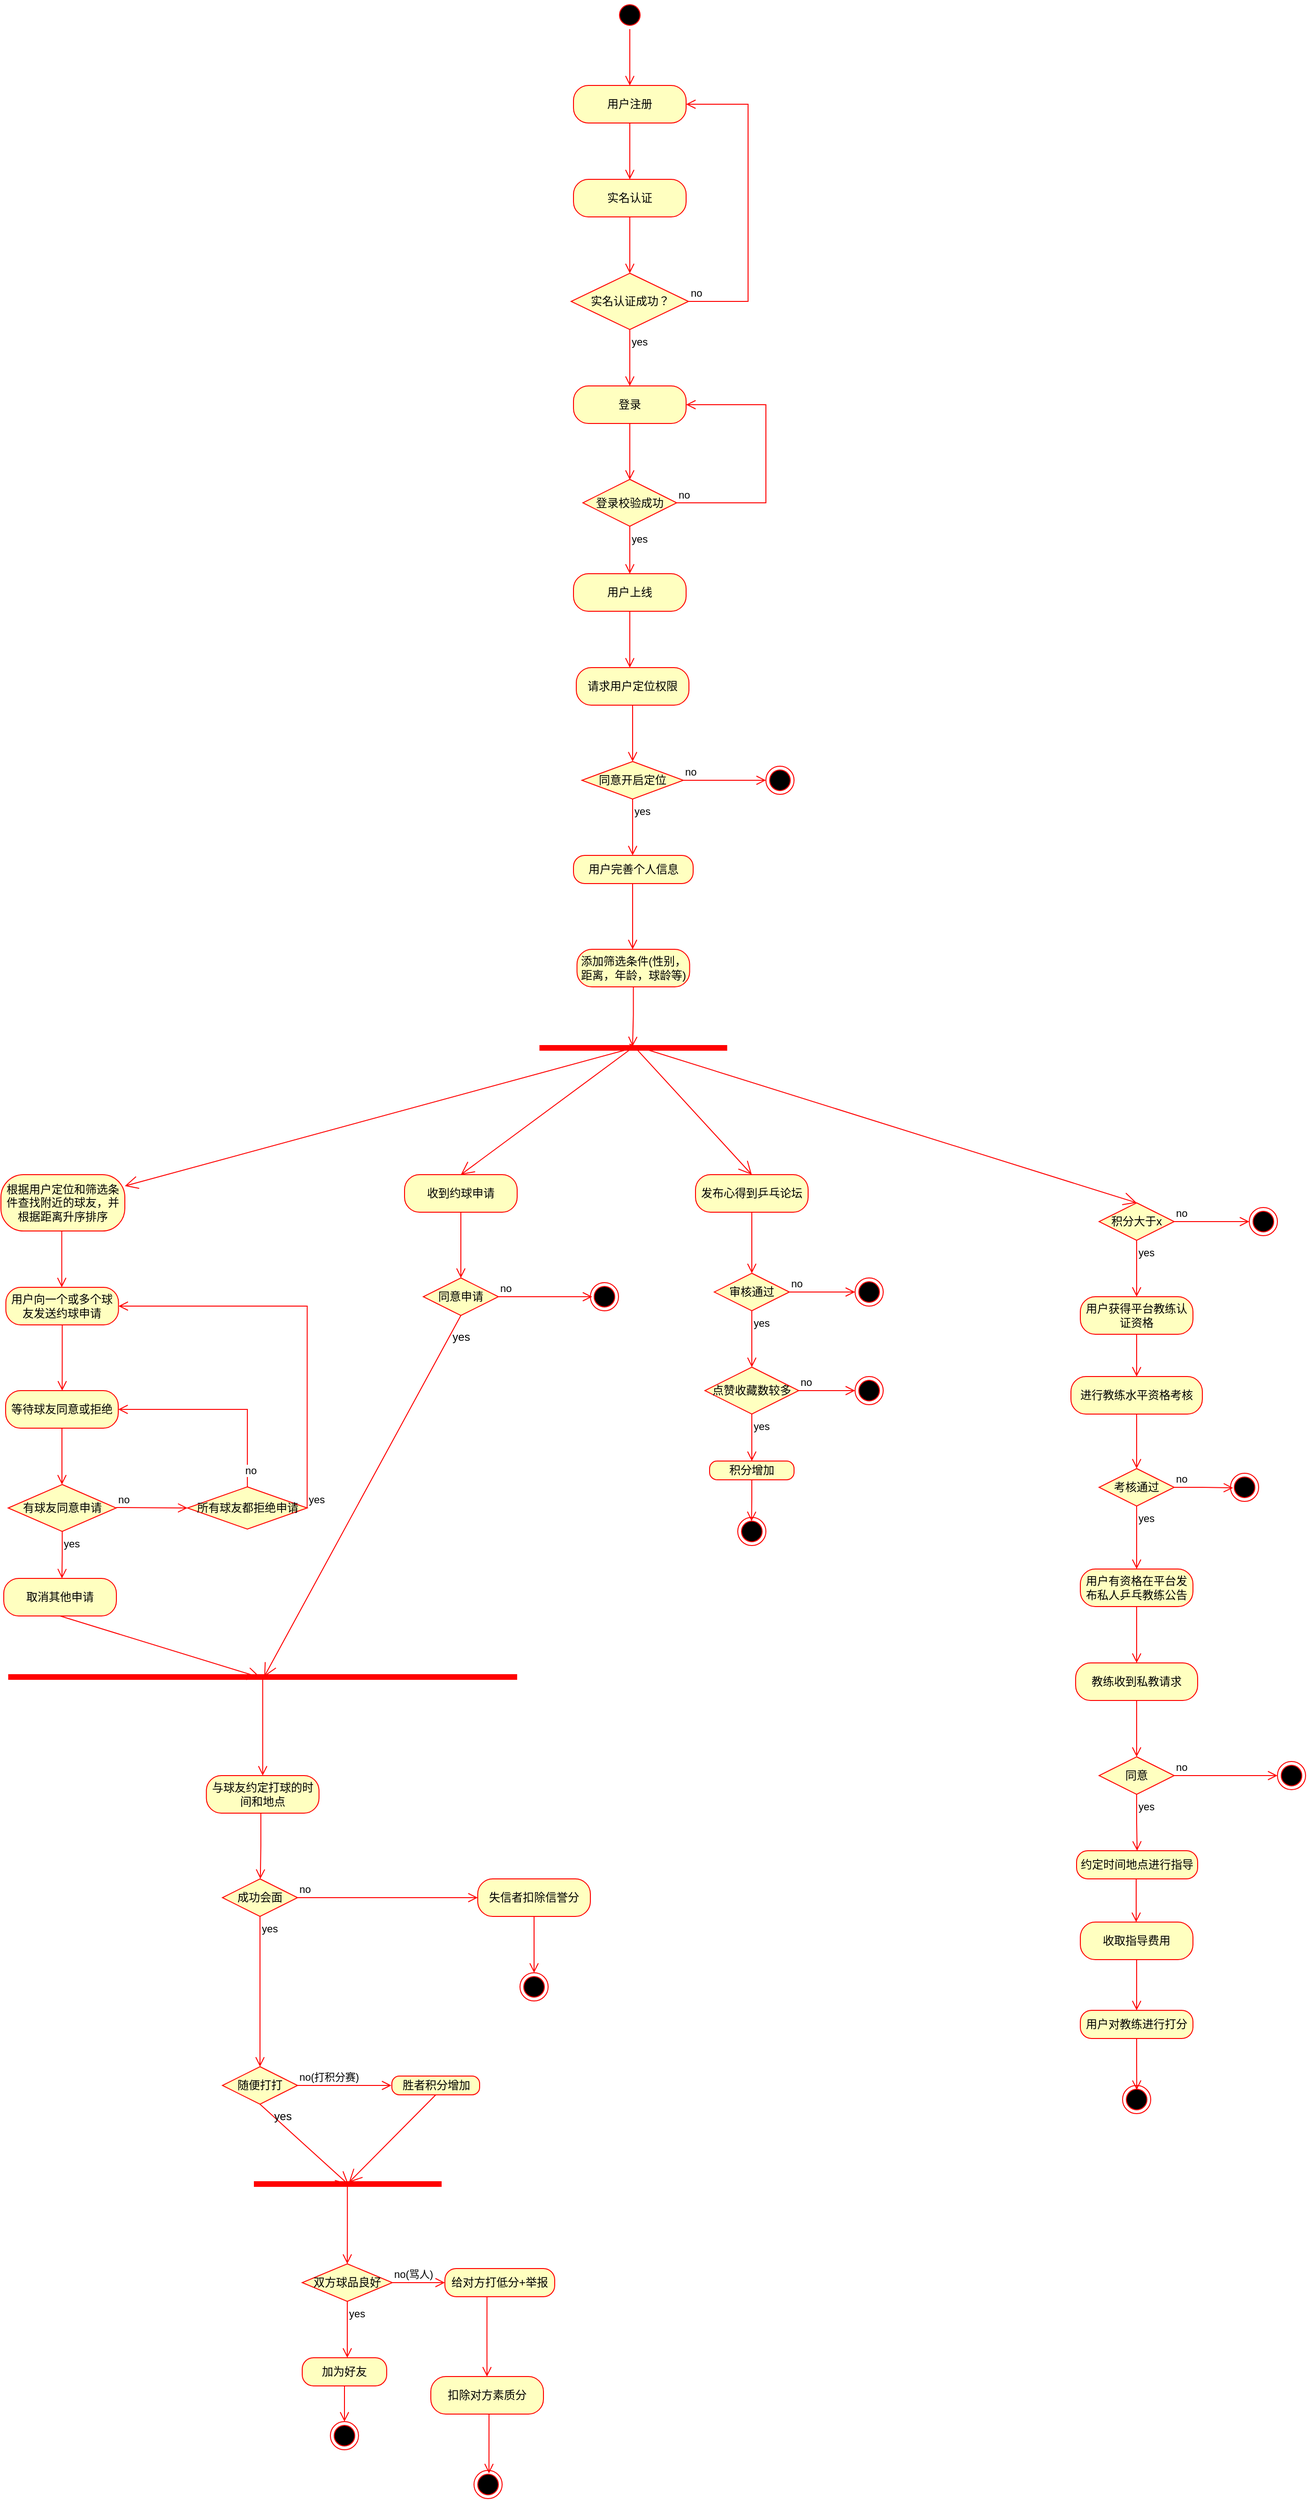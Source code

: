 <mxfile version="24.2.0" type="github">
  <diagram name="第 1 页" id="NtcVsVLaRbumFOKemuv2">
    <mxGraphModel dx="2298" dy="973" grid="1" gridSize="10" guides="1" tooltips="1" connect="1" arrows="1" fold="1" page="1" pageScale="1" pageWidth="827" pageHeight="1169" math="0" shadow="0">
      <root>
        <mxCell id="0" />
        <mxCell id="1" parent="0" />
        <mxCell id="y2YLIuxYfXUynwP3sAxS-4" value="" style="ellipse;html=1;shape=startState;fillColor=#000000;strokeColor=#ff0000;" vertex="1" parent="1">
          <mxGeometry x="685" y="40" width="30" height="30" as="geometry" />
        </mxCell>
        <mxCell id="y2YLIuxYfXUynwP3sAxS-5" value="" style="edgeStyle=orthogonalEdgeStyle;html=1;verticalAlign=bottom;endArrow=open;endSize=8;strokeColor=#ff0000;rounded=0;" edge="1" source="y2YLIuxYfXUynwP3sAxS-4" parent="1">
          <mxGeometry relative="1" as="geometry">
            <mxPoint x="700" y="130" as="targetPoint" />
          </mxGeometry>
        </mxCell>
        <mxCell id="y2YLIuxYfXUynwP3sAxS-7" value="用户注册" style="rounded=1;whiteSpace=wrap;html=1;arcSize=40;fontColor=#000000;fillColor=#ffffc0;strokeColor=#ff0000;" vertex="1" parent="1">
          <mxGeometry x="640" y="130" width="120" height="40" as="geometry" />
        </mxCell>
        <mxCell id="y2YLIuxYfXUynwP3sAxS-8" value="" style="edgeStyle=orthogonalEdgeStyle;html=1;verticalAlign=bottom;endArrow=open;endSize=8;strokeColor=#ff0000;rounded=0;" edge="1" source="y2YLIuxYfXUynwP3sAxS-7" parent="1">
          <mxGeometry relative="1" as="geometry">
            <mxPoint x="700" y="230" as="targetPoint" />
          </mxGeometry>
        </mxCell>
        <mxCell id="y2YLIuxYfXUynwP3sAxS-9" value="实名认证" style="rounded=1;whiteSpace=wrap;html=1;arcSize=40;fontColor=#000000;fillColor=#ffffc0;strokeColor=#ff0000;" vertex="1" parent="1">
          <mxGeometry x="640" y="230" width="120" height="40" as="geometry" />
        </mxCell>
        <mxCell id="y2YLIuxYfXUynwP3sAxS-10" value="" style="edgeStyle=orthogonalEdgeStyle;html=1;verticalAlign=bottom;endArrow=open;endSize=8;strokeColor=#ff0000;rounded=0;" edge="1" source="y2YLIuxYfXUynwP3sAxS-9" parent="1">
          <mxGeometry relative="1" as="geometry">
            <mxPoint x="700" y="330" as="targetPoint" />
          </mxGeometry>
        </mxCell>
        <mxCell id="y2YLIuxYfXUynwP3sAxS-16" value="实名认证成功？" style="rhombus;whiteSpace=wrap;html=1;fontColor=#000000;fillColor=#ffffc0;strokeColor=#ff0000;" vertex="1" parent="1">
          <mxGeometry x="637.5" y="330" width="125" height="60" as="geometry" />
        </mxCell>
        <mxCell id="y2YLIuxYfXUynwP3sAxS-17" value="no" style="edgeStyle=orthogonalEdgeStyle;html=1;align=left;verticalAlign=bottom;endArrow=open;endSize=8;strokeColor=#ff0000;rounded=0;entryX=1;entryY=0.5;entryDx=0;entryDy=0;exitX=1;exitY=0.5;exitDx=0;exitDy=0;" edge="1" source="y2YLIuxYfXUynwP3sAxS-16" parent="1" target="y2YLIuxYfXUynwP3sAxS-7">
          <mxGeometry x="-1" relative="1" as="geometry">
            <mxPoint x="895" y="150" as="targetPoint" />
            <Array as="points">
              <mxPoint x="826" y="360" />
              <mxPoint x="826" y="150" />
            </Array>
          </mxGeometry>
        </mxCell>
        <mxCell id="y2YLIuxYfXUynwP3sAxS-18" value="yes" style="edgeStyle=orthogonalEdgeStyle;html=1;align=left;verticalAlign=top;endArrow=open;endSize=8;strokeColor=#ff0000;rounded=0;" edge="1" source="y2YLIuxYfXUynwP3sAxS-16" parent="1">
          <mxGeometry x="-1" relative="1" as="geometry">
            <mxPoint x="700" y="450" as="targetPoint" />
          </mxGeometry>
        </mxCell>
        <mxCell id="y2YLIuxYfXUynwP3sAxS-22" value="登录" style="rounded=1;whiteSpace=wrap;html=1;arcSize=40;fontColor=#000000;fillColor=#ffffc0;strokeColor=#ff0000;" vertex="1" parent="1">
          <mxGeometry x="640" y="450" width="120" height="40" as="geometry" />
        </mxCell>
        <mxCell id="y2YLIuxYfXUynwP3sAxS-23" value="" style="edgeStyle=orthogonalEdgeStyle;html=1;verticalAlign=bottom;endArrow=open;endSize=8;strokeColor=#ff0000;rounded=0;" edge="1" source="y2YLIuxYfXUynwP3sAxS-22" parent="1">
          <mxGeometry relative="1" as="geometry">
            <mxPoint x="700" y="550" as="targetPoint" />
          </mxGeometry>
        </mxCell>
        <mxCell id="y2YLIuxYfXUynwP3sAxS-26" value="登录校验成功" style="rhombus;whiteSpace=wrap;html=1;fontColor=#000000;fillColor=#ffffc0;strokeColor=#ff0000;" vertex="1" parent="1">
          <mxGeometry x="650" y="549.5" width="100" height="50" as="geometry" />
        </mxCell>
        <mxCell id="y2YLIuxYfXUynwP3sAxS-27" value="no" style="edgeStyle=orthogonalEdgeStyle;html=1;align=left;verticalAlign=bottom;endArrow=open;endSize=8;strokeColor=#ff0000;rounded=0;entryX=1;entryY=0.5;entryDx=0;entryDy=0;" edge="1" source="y2YLIuxYfXUynwP3sAxS-26" parent="1" target="y2YLIuxYfXUynwP3sAxS-22">
          <mxGeometry x="-1" relative="1" as="geometry">
            <mxPoint x="825" y="460" as="targetPoint" />
            <Array as="points">
              <mxPoint x="845" y="575" />
              <mxPoint x="845" y="470" />
            </Array>
          </mxGeometry>
        </mxCell>
        <mxCell id="y2YLIuxYfXUynwP3sAxS-28" value="yes" style="edgeStyle=orthogonalEdgeStyle;html=1;align=left;verticalAlign=top;endArrow=open;endSize=8;strokeColor=#ff0000;rounded=0;" edge="1" source="y2YLIuxYfXUynwP3sAxS-26" parent="1">
          <mxGeometry x="-1" relative="1" as="geometry">
            <mxPoint x="700" y="650" as="targetPoint" />
          </mxGeometry>
        </mxCell>
        <mxCell id="y2YLIuxYfXUynwP3sAxS-29" value="用户上线" style="rounded=1;whiteSpace=wrap;html=1;arcSize=40;fontColor=#000000;fillColor=#ffffc0;strokeColor=#ff0000;" vertex="1" parent="1">
          <mxGeometry x="640" y="650" width="120" height="40" as="geometry" />
        </mxCell>
        <mxCell id="y2YLIuxYfXUynwP3sAxS-30" value="" style="edgeStyle=orthogonalEdgeStyle;html=1;verticalAlign=bottom;endArrow=open;endSize=8;strokeColor=#ff0000;rounded=0;" edge="1" source="y2YLIuxYfXUynwP3sAxS-29" parent="1">
          <mxGeometry relative="1" as="geometry">
            <mxPoint x="700" y="750" as="targetPoint" />
          </mxGeometry>
        </mxCell>
        <mxCell id="y2YLIuxYfXUynwP3sAxS-37" value="请求用户定位权限" style="rounded=1;whiteSpace=wrap;html=1;arcSize=40;fontColor=#000000;fillColor=#ffffc0;strokeColor=#ff0000;" vertex="1" parent="1">
          <mxGeometry x="643" y="750" width="120" height="40" as="geometry" />
        </mxCell>
        <mxCell id="y2YLIuxYfXUynwP3sAxS-38" value="" style="edgeStyle=orthogonalEdgeStyle;html=1;verticalAlign=bottom;endArrow=open;endSize=8;strokeColor=#ff0000;rounded=0;" edge="1" source="y2YLIuxYfXUynwP3sAxS-37" parent="1">
          <mxGeometry relative="1" as="geometry">
            <mxPoint x="703" y="850" as="targetPoint" />
          </mxGeometry>
        </mxCell>
        <mxCell id="y2YLIuxYfXUynwP3sAxS-39" value="同意开启定位" style="rhombus;whiteSpace=wrap;html=1;fontColor=#000000;fillColor=#ffffc0;strokeColor=#ff0000;" vertex="1" parent="1">
          <mxGeometry x="649" y="850" width="108" height="40" as="geometry" />
        </mxCell>
        <mxCell id="y2YLIuxYfXUynwP3sAxS-40" value="no" style="edgeStyle=orthogonalEdgeStyle;html=1;align=left;verticalAlign=bottom;endArrow=open;endSize=8;strokeColor=#ff0000;rounded=0;" edge="1" source="y2YLIuxYfXUynwP3sAxS-39" parent="1">
          <mxGeometry x="-1" relative="1" as="geometry">
            <mxPoint x="845" y="870" as="targetPoint" />
          </mxGeometry>
        </mxCell>
        <mxCell id="y2YLIuxYfXUynwP3sAxS-41" value="yes" style="edgeStyle=orthogonalEdgeStyle;html=1;align=left;verticalAlign=top;endArrow=open;endSize=8;strokeColor=#ff0000;rounded=0;" edge="1" source="y2YLIuxYfXUynwP3sAxS-39" parent="1">
          <mxGeometry x="-1" relative="1" as="geometry">
            <mxPoint x="703" y="950" as="targetPoint" />
          </mxGeometry>
        </mxCell>
        <mxCell id="y2YLIuxYfXUynwP3sAxS-43" value="" style="ellipse;html=1;shape=endState;fillColor=#000000;strokeColor=#ff0000;" vertex="1" parent="1">
          <mxGeometry x="845" y="855" width="30" height="30" as="geometry" />
        </mxCell>
        <mxCell id="y2YLIuxYfXUynwP3sAxS-44" value="用户完善个人信息" style="rounded=1;whiteSpace=wrap;html=1;arcSize=40;fontColor=#000000;fillColor=#ffffc0;strokeColor=#ff0000;" vertex="1" parent="1">
          <mxGeometry x="640" y="950" width="127.5" height="30" as="geometry" />
        </mxCell>
        <mxCell id="y2YLIuxYfXUynwP3sAxS-45" value="" style="edgeStyle=orthogonalEdgeStyle;html=1;verticalAlign=bottom;endArrow=open;endSize=8;strokeColor=#ff0000;rounded=0;" edge="1" source="y2YLIuxYfXUynwP3sAxS-44" parent="1">
          <mxGeometry relative="1" as="geometry">
            <mxPoint x="703" y="1050" as="targetPoint" />
            <Array as="points">
              <mxPoint x="704" y="1015" />
            </Array>
          </mxGeometry>
        </mxCell>
        <mxCell id="y2YLIuxYfXUynwP3sAxS-48" value="添加筛选条件(性别，距离，年龄，球龄等)" style="rounded=1;whiteSpace=wrap;html=1;arcSize=40;fontColor=#000000;fillColor=#ffffc0;strokeColor=#ff0000;" vertex="1" parent="1">
          <mxGeometry x="643.75" y="1050" width="120" height="40" as="geometry" />
        </mxCell>
        <mxCell id="y2YLIuxYfXUynwP3sAxS-49" value="" style="edgeStyle=orthogonalEdgeStyle;html=1;verticalAlign=bottom;endArrow=open;endSize=8;strokeColor=#ff0000;rounded=0;entryX=0.496;entryY=0.321;entryDx=0;entryDy=0;entryPerimeter=0;" edge="1" source="y2YLIuxYfXUynwP3sAxS-48" parent="1" target="y2YLIuxYfXUynwP3sAxS-56">
          <mxGeometry relative="1" as="geometry">
            <mxPoint x="703" y="1150" as="targetPoint" />
          </mxGeometry>
        </mxCell>
        <mxCell id="y2YLIuxYfXUynwP3sAxS-50" value="根据用户定位和筛选条件查找附近的球友，并根据距离升序排序" style="rounded=1;whiteSpace=wrap;html=1;arcSize=40;fontColor=#000000;fillColor=#ffffc0;strokeColor=#ff0000;" vertex="1" parent="1">
          <mxGeometry x="30" y="1290" width="132" height="60" as="geometry" />
        </mxCell>
        <mxCell id="y2YLIuxYfXUynwP3sAxS-53" value="" style="edgeStyle=orthogonalEdgeStyle;html=1;verticalAlign=bottom;endArrow=open;endSize=8;strokeColor=#ff0000;rounded=0;" edge="1" parent="1">
          <mxGeometry relative="1" as="geometry">
            <mxPoint x="94.8" y="1410" as="targetPoint" />
            <mxPoint x="94.8" y="1350" as="sourcePoint" />
          </mxGeometry>
        </mxCell>
        <mxCell id="y2YLIuxYfXUynwP3sAxS-54" value="用户向一个或多个球友发送约球申请" style="rounded=1;whiteSpace=wrap;html=1;arcSize=40;fontColor=#000000;fillColor=#ffffc0;strokeColor=#ff0000;" vertex="1" parent="1">
          <mxGeometry x="35.25" y="1410" width="120" height="40" as="geometry" />
        </mxCell>
        <mxCell id="y2YLIuxYfXUynwP3sAxS-55" value="" style="edgeStyle=orthogonalEdgeStyle;html=1;verticalAlign=bottom;endArrow=open;endSize=8;strokeColor=#ff0000;rounded=0;" edge="1" source="y2YLIuxYfXUynwP3sAxS-54" parent="1">
          <mxGeometry relative="1" as="geometry">
            <mxPoint x="95.25" y="1520" as="targetPoint" />
          </mxGeometry>
        </mxCell>
        <mxCell id="y2YLIuxYfXUynwP3sAxS-56" value="" style="shape=line;html=1;strokeWidth=6;strokeColor=#ff0000;" vertex="1" parent="1">
          <mxGeometry x="603.75" y="1150" width="200" height="10" as="geometry" />
        </mxCell>
        <mxCell id="y2YLIuxYfXUynwP3sAxS-58" value="" style="endArrow=open;endFill=1;endSize=12;html=1;rounded=0;strokeColor=#FF0000;exitX=0.489;exitY=0.56;exitDx=0;exitDy=0;exitPerimeter=0;" edge="1" parent="1" source="y2YLIuxYfXUynwP3sAxS-56" target="y2YLIuxYfXUynwP3sAxS-50">
          <mxGeometry width="160" relative="1" as="geometry">
            <mxPoint x="310" y="1350" as="sourcePoint" />
            <mxPoint x="380" y="1420" as="targetPoint" />
          </mxGeometry>
        </mxCell>
        <mxCell id="y2YLIuxYfXUynwP3sAxS-60" value="" style="endArrow=open;endFill=1;endSize=12;html=1;rounded=0;strokeColor=#FF0000;entryX=0.5;entryY=0;entryDx=0;entryDy=0;exitX=0.497;exitY=0.465;exitDx=0;exitDy=0;exitPerimeter=0;" edge="1" parent="1" source="y2YLIuxYfXUynwP3sAxS-56" target="y2YLIuxYfXUynwP3sAxS-61">
          <mxGeometry width="160" relative="1" as="geometry">
            <mxPoint x="170" y="1169" as="sourcePoint" />
            <mxPoint x="270" y="1300" as="targetPoint" />
          </mxGeometry>
        </mxCell>
        <mxCell id="y2YLIuxYfXUynwP3sAxS-61" value="收到约球申请" style="rounded=1;whiteSpace=wrap;html=1;arcSize=40;fontColor=#000000;fillColor=#ffffc0;strokeColor=#ff0000;" vertex="1" parent="1">
          <mxGeometry x="460" y="1290" width="120" height="40" as="geometry" />
        </mxCell>
        <mxCell id="y2YLIuxYfXUynwP3sAxS-62" value="" style="edgeStyle=orthogonalEdgeStyle;html=1;verticalAlign=bottom;endArrow=open;endSize=8;strokeColor=#ff0000;rounded=0;" edge="1" source="y2YLIuxYfXUynwP3sAxS-61" parent="1">
          <mxGeometry relative="1" as="geometry">
            <mxPoint x="520" y="1400" as="targetPoint" />
          </mxGeometry>
        </mxCell>
        <mxCell id="y2YLIuxYfXUynwP3sAxS-63" value="同意申请" style="rhombus;whiteSpace=wrap;html=1;fontColor=#000000;fillColor=#ffffc0;strokeColor=#ff0000;" vertex="1" parent="1">
          <mxGeometry x="480" y="1400" width="80" height="40" as="geometry" />
        </mxCell>
        <mxCell id="y2YLIuxYfXUynwP3sAxS-64" value="no" style="edgeStyle=orthogonalEdgeStyle;html=1;align=left;verticalAlign=bottom;endArrow=open;endSize=8;strokeColor=#ff0000;rounded=0;" edge="1" source="y2YLIuxYfXUynwP3sAxS-63" parent="1">
          <mxGeometry x="-1" relative="1" as="geometry">
            <mxPoint x="660" y="1420" as="targetPoint" />
          </mxGeometry>
        </mxCell>
        <mxCell id="y2YLIuxYfXUynwP3sAxS-66" value="" style="ellipse;html=1;shape=endState;fillColor=#000000;strokeColor=#ff0000;" vertex="1" parent="1">
          <mxGeometry x="658" y="1405" width="30" height="30" as="geometry" />
        </mxCell>
        <mxCell id="y2YLIuxYfXUynwP3sAxS-67" value="等待球友同意或拒绝" style="rounded=1;whiteSpace=wrap;html=1;arcSize=40;fontColor=#000000;fillColor=#ffffc0;strokeColor=#ff0000;" vertex="1" parent="1">
          <mxGeometry x="35" y="1520" width="120" height="40" as="geometry" />
        </mxCell>
        <mxCell id="y2YLIuxYfXUynwP3sAxS-68" value="" style="edgeStyle=orthogonalEdgeStyle;html=1;verticalAlign=bottom;endArrow=open;endSize=8;strokeColor=#ff0000;rounded=0;" edge="1" source="y2YLIuxYfXUynwP3sAxS-67" parent="1">
          <mxGeometry relative="1" as="geometry">
            <mxPoint x="95" y="1620" as="targetPoint" />
          </mxGeometry>
        </mxCell>
        <mxCell id="y2YLIuxYfXUynwP3sAxS-69" value="有球友同意申请" style="rhombus;whiteSpace=wrap;html=1;fontColor=#000000;fillColor=#ffffc0;strokeColor=#ff0000;" vertex="1" parent="1">
          <mxGeometry x="37.75" y="1620" width="115" height="50" as="geometry" />
        </mxCell>
        <mxCell id="y2YLIuxYfXUynwP3sAxS-71" value="yes" style="edgeStyle=orthogonalEdgeStyle;html=1;align=left;verticalAlign=top;endArrow=open;endSize=8;strokeColor=#ff0000;rounded=0;" edge="1" source="y2YLIuxYfXUynwP3sAxS-69" parent="1">
          <mxGeometry x="-1" relative="1" as="geometry">
            <mxPoint x="95" y="1720" as="targetPoint" />
          </mxGeometry>
        </mxCell>
        <mxCell id="y2YLIuxYfXUynwP3sAxS-72" value="与球友约定打球的时间和地点" style="rounded=1;whiteSpace=wrap;html=1;arcSize=40;fontColor=#000000;fillColor=#ffffc0;strokeColor=#ff0000;" vertex="1" parent="1">
          <mxGeometry x="248.88" y="1930" width="120" height="40" as="geometry" />
        </mxCell>
        <mxCell id="y2YLIuxYfXUynwP3sAxS-73" value="" style="edgeStyle=orthogonalEdgeStyle;html=1;verticalAlign=bottom;endArrow=open;endSize=8;strokeColor=#ff0000;rounded=0;entryX=0.5;entryY=0;entryDx=0;entryDy=0;" edge="1" source="y2YLIuxYfXUynwP3sAxS-72" parent="1">
          <mxGeometry relative="1" as="geometry">
            <mxPoint x="306.38" y="2040" as="targetPoint" />
            <Array as="points">
              <mxPoint x="306.88" y="2005" />
              <mxPoint x="306.88" y="2005" />
            </Array>
          </mxGeometry>
        </mxCell>
        <mxCell id="y2YLIuxYfXUynwP3sAxS-78" value="no" style="edgeStyle=orthogonalEdgeStyle;html=1;align=left;verticalAlign=bottom;endArrow=open;endSize=8;strokeColor=#ff0000;rounded=0;entryX=0;entryY=0.5;entryDx=0;entryDy=0;" edge="1" parent="1" target="y2YLIuxYfXUynwP3sAxS-80">
          <mxGeometry x="-1" relative="1" as="geometry">
            <mxPoint x="230" y="1645" as="targetPoint" />
            <mxPoint x="152.75" y="1644.52" as="sourcePoint" />
          </mxGeometry>
        </mxCell>
        <mxCell id="y2YLIuxYfXUynwP3sAxS-80" value="所有球友都拒绝申请" style="rhombus;whiteSpace=wrap;html=1;fontColor=#000000;fillColor=#ffffc0;strokeColor=#ff0000;" vertex="1" parent="1">
          <mxGeometry x="228.75" y="1622.5" width="127.5" height="45" as="geometry" />
        </mxCell>
        <mxCell id="y2YLIuxYfXUynwP3sAxS-81" value="yes" style="edgeStyle=orthogonalEdgeStyle;html=1;align=left;verticalAlign=bottom;endArrow=open;endSize=8;strokeColor=#ff0000;rounded=0;entryX=1;entryY=0.5;entryDx=0;entryDy=0;exitX=1;exitY=0.5;exitDx=0;exitDy=0;" edge="1" source="y2YLIuxYfXUynwP3sAxS-80" parent="1" target="y2YLIuxYfXUynwP3sAxS-54">
          <mxGeometry x="-1" relative="1" as="geometry">
            <mxPoint x="270" y="1420" as="targetPoint" />
            <Array as="points">
              <mxPoint x="356" y="1430" />
            </Array>
          </mxGeometry>
        </mxCell>
        <mxCell id="y2YLIuxYfXUynwP3sAxS-82" value="" style="edgeStyle=orthogonalEdgeStyle;html=1;align=left;verticalAlign=top;endArrow=open;endSize=8;strokeColor=#ff0000;rounded=0;entryX=1;entryY=0.5;entryDx=0;entryDy=0;" edge="1" source="y2YLIuxYfXUynwP3sAxS-80" parent="1" target="y2YLIuxYfXUynwP3sAxS-67">
          <mxGeometry x="-1" relative="1" as="geometry">
            <mxPoint x="293" y="1750" as="targetPoint" />
            <Array as="points">
              <mxPoint x="293" y="1540" />
            </Array>
            <mxPoint as="offset" />
          </mxGeometry>
        </mxCell>
        <mxCell id="y2YLIuxYfXUynwP3sAxS-84" value="no" style="edgeLabel;html=1;align=center;verticalAlign=middle;resizable=0;points=[];" vertex="1" connectable="0" parent="y2YLIuxYfXUynwP3sAxS-82">
          <mxGeometry x="-0.841" y="-3" relative="1" as="geometry">
            <mxPoint as="offset" />
          </mxGeometry>
        </mxCell>
        <mxCell id="y2YLIuxYfXUynwP3sAxS-90" value="取消其他申请" style="rounded=1;whiteSpace=wrap;html=1;arcSize=40;fontColor=#000000;fillColor=#ffffc0;strokeColor=#ff0000;" vertex="1" parent="1">
          <mxGeometry x="33" y="1720" width="120" height="40" as="geometry" />
        </mxCell>
        <mxCell id="y2YLIuxYfXUynwP3sAxS-92" value="" style="shape=line;html=1;strokeWidth=6;strokeColor=#ff0000;" vertex="1" parent="1">
          <mxGeometry x="37.75" y="1820" width="542.25" height="10" as="geometry" />
        </mxCell>
        <mxCell id="y2YLIuxYfXUynwP3sAxS-93" value="" style="edgeStyle=orthogonalEdgeStyle;html=1;verticalAlign=bottom;endArrow=open;endSize=8;strokeColor=#ff0000;rounded=0;entryX=0.5;entryY=0;entryDx=0;entryDy=0;exitX=0.5;exitY=0.352;exitDx=0;exitDy=0;exitPerimeter=0;" edge="1" parent="1" source="y2YLIuxYfXUynwP3sAxS-92" target="y2YLIuxYfXUynwP3sAxS-72">
          <mxGeometry relative="1" as="geometry">
            <mxPoint x="308.4" y="1890" as="targetPoint" />
            <mxPoint x="308.4" y="1830" as="sourcePoint" />
          </mxGeometry>
        </mxCell>
        <mxCell id="y2YLIuxYfXUynwP3sAxS-96" value="成功会面" style="rhombus;whiteSpace=wrap;html=1;fontColor=#000000;fillColor=#ffffc0;strokeColor=#ff0000;" vertex="1" parent="1">
          <mxGeometry x="266" y="2040" width="80" height="40" as="geometry" />
        </mxCell>
        <mxCell id="y2YLIuxYfXUynwP3sAxS-97" value="no" style="edgeStyle=orthogonalEdgeStyle;html=1;align=left;verticalAlign=bottom;endArrow=open;endSize=8;strokeColor=#ff0000;rounded=0;entryX=0;entryY=0.5;entryDx=0;entryDy=0;" edge="1" source="y2YLIuxYfXUynwP3sAxS-96" parent="1" target="y2YLIuxYfXUynwP3sAxS-102">
          <mxGeometry x="-1" relative="1" as="geometry">
            <mxPoint x="446" y="2060" as="targetPoint" />
          </mxGeometry>
        </mxCell>
        <mxCell id="y2YLIuxYfXUynwP3sAxS-98" value="yes" style="edgeStyle=orthogonalEdgeStyle;html=1;align=left;verticalAlign=top;endArrow=open;endSize=8;strokeColor=#ff0000;rounded=0;entryX=0.5;entryY=0;entryDx=0;entryDy=0;" edge="1" source="y2YLIuxYfXUynwP3sAxS-96" parent="1" target="y2YLIuxYfXUynwP3sAxS-139">
          <mxGeometry x="-1" relative="1" as="geometry">
            <mxPoint x="306" y="2140" as="targetPoint" />
          </mxGeometry>
        </mxCell>
        <mxCell id="y2YLIuxYfXUynwP3sAxS-102" value="失信者扣除信誉分" style="rounded=1;whiteSpace=wrap;html=1;arcSize=40;fontColor=#000000;fillColor=#ffffc0;strokeColor=#ff0000;" vertex="1" parent="1">
          <mxGeometry x="538" y="2040" width="120" height="40" as="geometry" />
        </mxCell>
        <mxCell id="y2YLIuxYfXUynwP3sAxS-103" value="" style="edgeStyle=orthogonalEdgeStyle;html=1;verticalAlign=bottom;endArrow=open;endSize=8;strokeColor=#ff0000;rounded=0;" edge="1" source="y2YLIuxYfXUynwP3sAxS-102" parent="1">
          <mxGeometry relative="1" as="geometry">
            <mxPoint x="598" y="2140" as="targetPoint" />
          </mxGeometry>
        </mxCell>
        <mxCell id="y2YLIuxYfXUynwP3sAxS-104" value="" style="ellipse;html=1;shape=endState;fillColor=#000000;strokeColor=#ff0000;" vertex="1" parent="1">
          <mxGeometry x="583" y="2140" width="30" height="30" as="geometry" />
        </mxCell>
        <mxCell id="y2YLIuxYfXUynwP3sAxS-105" value="加为好友" style="rounded=1;whiteSpace=wrap;html=1;arcSize=40;fontColor=#000000;fillColor=#ffffc0;strokeColor=#ff0000;" vertex="1" parent="1">
          <mxGeometry x="351" y="2550" width="90" height="30" as="geometry" />
        </mxCell>
        <mxCell id="y2YLIuxYfXUynwP3sAxS-106" value="" style="edgeStyle=orthogonalEdgeStyle;html=1;verticalAlign=bottom;endArrow=open;endSize=8;strokeColor=#ff0000;rounded=0;entryX=0.5;entryY=0;entryDx=0;entryDy=0;" edge="1" source="y2YLIuxYfXUynwP3sAxS-105" parent="1" target="y2YLIuxYfXUynwP3sAxS-115">
          <mxGeometry relative="1" as="geometry">
            <mxPoint x="396" y="2620" as="targetPoint" />
            <Array as="points" />
          </mxGeometry>
        </mxCell>
        <mxCell id="y2YLIuxYfXUynwP3sAxS-107" value="双方球品良好" style="rhombus;whiteSpace=wrap;html=1;fontColor=#000000;fillColor=#ffffc0;strokeColor=#ff0000;" vertex="1" parent="1">
          <mxGeometry x="351" y="2450" width="96" height="40" as="geometry" />
        </mxCell>
        <mxCell id="y2YLIuxYfXUynwP3sAxS-108" value="no(骂人)" style="edgeStyle=orthogonalEdgeStyle;html=1;align=left;verticalAlign=bottom;endArrow=open;endSize=8;strokeColor=#ff0000;rounded=0;entryX=0;entryY=0.5;entryDx=0;entryDy=0;" edge="1" source="y2YLIuxYfXUynwP3sAxS-107" parent="1" target="y2YLIuxYfXUynwP3sAxS-110">
          <mxGeometry x="-1" relative="1" as="geometry">
            <mxPoint x="483" y="2470" as="targetPoint" />
            <mxPoint as="offset" />
          </mxGeometry>
        </mxCell>
        <mxCell id="y2YLIuxYfXUynwP3sAxS-109" value="yes" style="edgeStyle=orthogonalEdgeStyle;html=1;align=left;verticalAlign=top;endArrow=open;endSize=8;strokeColor=#ff0000;rounded=0;" edge="1" source="y2YLIuxYfXUynwP3sAxS-107" parent="1">
          <mxGeometry x="-1" relative="1" as="geometry">
            <mxPoint x="399" y="2550" as="targetPoint" />
          </mxGeometry>
        </mxCell>
        <mxCell id="y2YLIuxYfXUynwP3sAxS-110" value="给对方打低分+举报" style="rounded=1;whiteSpace=wrap;html=1;arcSize=40;fontColor=#000000;fillColor=#ffffc0;strokeColor=#ff0000;" vertex="1" parent="1">
          <mxGeometry x="503" y="2455" width="117" height="30" as="geometry" />
        </mxCell>
        <mxCell id="y2YLIuxYfXUynwP3sAxS-111" value="" style="edgeStyle=orthogonalEdgeStyle;html=1;verticalAlign=bottom;endArrow=open;endSize=8;strokeColor=#ff0000;rounded=0;" edge="1" parent="1">
          <mxGeometry relative="1" as="geometry">
            <mxPoint x="547.84" y="2570" as="targetPoint" />
            <mxPoint x="547.84" y="2485" as="sourcePoint" />
            <Array as="points">
              <mxPoint x="548" y="2530" />
              <mxPoint x="548" y="2530" />
            </Array>
          </mxGeometry>
        </mxCell>
        <mxCell id="y2YLIuxYfXUynwP3sAxS-112" value="扣除对方素质分" style="rounded=1;whiteSpace=wrap;html=1;arcSize=40;fontColor=#000000;fillColor=#ffffc0;strokeColor=#ff0000;" vertex="1" parent="1">
          <mxGeometry x="488" y="2570" width="120" height="40" as="geometry" />
        </mxCell>
        <mxCell id="y2YLIuxYfXUynwP3sAxS-113" value="" style="edgeStyle=orthogonalEdgeStyle;html=1;verticalAlign=bottom;endArrow=open;endSize=8;strokeColor=#ff0000;rounded=0;entryX=0.532;entryY=0.103;entryDx=0;entryDy=0;entryPerimeter=0;" edge="1" parent="1" target="y2YLIuxYfXUynwP3sAxS-114">
          <mxGeometry relative="1" as="geometry">
            <mxPoint x="549" y="2670" as="targetPoint" />
            <mxPoint x="559" y="2610" as="sourcePoint" />
            <Array as="points">
              <mxPoint x="550" y="2610" />
            </Array>
          </mxGeometry>
        </mxCell>
        <mxCell id="y2YLIuxYfXUynwP3sAxS-114" value="" style="ellipse;html=1;shape=endState;fillColor=#000000;strokeColor=#ff0000;" vertex="1" parent="1">
          <mxGeometry x="534" y="2670" width="30" height="30" as="geometry" />
        </mxCell>
        <mxCell id="y2YLIuxYfXUynwP3sAxS-115" value="" style="ellipse;html=1;shape=endState;fillColor=#000000;strokeColor=#ff0000;" vertex="1" parent="1">
          <mxGeometry x="381" y="2618" width="30" height="30" as="geometry" />
        </mxCell>
        <mxCell id="y2YLIuxYfXUynwP3sAxS-117" value="" style="endArrow=open;endFill=1;endSize=12;html=1;rounded=0;strokeColor=#FF0000;entryX=0.503;entryY=0.467;entryDx=0;entryDy=0;exitX=0.5;exitY=1;exitDx=0;exitDy=0;entryPerimeter=0;" edge="1" parent="1" source="y2YLIuxYfXUynwP3sAxS-63" target="y2YLIuxYfXUynwP3sAxS-92">
          <mxGeometry width="160" relative="1" as="geometry">
            <mxPoint x="380" y="1660" as="sourcePoint" />
            <mxPoint x="730" y="1781" as="targetPoint" />
          </mxGeometry>
        </mxCell>
        <mxCell id="y2YLIuxYfXUynwP3sAxS-118" value="" style="endArrow=open;endFill=1;endSize=12;html=1;rounded=0;strokeColor=#FF0000;exitX=0.5;exitY=1;exitDx=0;exitDy=0;entryX=0.496;entryY=0.567;entryDx=0;entryDy=0;entryPerimeter=0;" edge="1" parent="1" source="y2YLIuxYfXUynwP3sAxS-90" target="y2YLIuxYfXUynwP3sAxS-92">
          <mxGeometry width="160" relative="1" as="geometry">
            <mxPoint x="60" y="1620" as="sourcePoint" />
            <mxPoint x="310" y="1820" as="targetPoint" />
          </mxGeometry>
        </mxCell>
        <mxCell id="y2YLIuxYfXUynwP3sAxS-119" value="yes" style="text;html=1;align=center;verticalAlign=middle;resizable=0;points=[];autosize=1;strokeColor=none;fillColor=none;" vertex="1" parent="1">
          <mxGeometry x="500" y="1448" width="40" height="30" as="geometry" />
        </mxCell>
        <mxCell id="y2YLIuxYfXUynwP3sAxS-120" value="" style="endArrow=open;endFill=1;endSize=12;html=1;rounded=0;strokeColor=#FF0000;exitX=0.514;exitY=0.553;exitDx=0;exitDy=0;exitPerimeter=0;entryX=0.5;entryY=0;entryDx=0;entryDy=0;" edge="1" parent="1" source="y2YLIuxYfXUynwP3sAxS-56" target="y2YLIuxYfXUynwP3sAxS-121">
          <mxGeometry width="160" relative="1" as="geometry">
            <mxPoint x="170" y="1160" as="sourcePoint" />
            <mxPoint x="910" y="1300" as="targetPoint" />
          </mxGeometry>
        </mxCell>
        <mxCell id="y2YLIuxYfXUynwP3sAxS-121" value="发布心得到乒乓论坛" style="rounded=1;whiteSpace=wrap;html=1;arcSize=40;fontColor=#000000;fillColor=#ffffc0;strokeColor=#ff0000;" vertex="1" parent="1">
          <mxGeometry x="770" y="1290" width="120" height="40" as="geometry" />
        </mxCell>
        <mxCell id="y2YLIuxYfXUynwP3sAxS-122" value="" style="edgeStyle=orthogonalEdgeStyle;html=1;verticalAlign=bottom;endArrow=open;endSize=8;strokeColor=#ff0000;rounded=0;entryX=0.5;entryY=0;entryDx=0;entryDy=0;" edge="1" source="y2YLIuxYfXUynwP3sAxS-121" parent="1" target="y2YLIuxYfXUynwP3sAxS-123">
          <mxGeometry relative="1" as="geometry">
            <mxPoint x="830" y="1390" as="targetPoint" />
          </mxGeometry>
        </mxCell>
        <mxCell id="y2YLIuxYfXUynwP3sAxS-123" value="审核通过" style="rhombus;whiteSpace=wrap;html=1;fontColor=#000000;fillColor=#ffffc0;strokeColor=#ff0000;" vertex="1" parent="1">
          <mxGeometry x="790" y="1395" width="80" height="40" as="geometry" />
        </mxCell>
        <mxCell id="y2YLIuxYfXUynwP3sAxS-124" value="no" style="edgeStyle=orthogonalEdgeStyle;html=1;align=left;verticalAlign=bottom;endArrow=open;endSize=8;strokeColor=#ff0000;rounded=0;entryX=0;entryY=0.5;entryDx=0;entryDy=0;" edge="1" source="y2YLIuxYfXUynwP3sAxS-123" parent="1" target="y2YLIuxYfXUynwP3sAxS-127">
          <mxGeometry x="-1" relative="1" as="geometry">
            <mxPoint x="970" y="1415" as="targetPoint" />
          </mxGeometry>
        </mxCell>
        <mxCell id="y2YLIuxYfXUynwP3sAxS-125" value="yes" style="edgeStyle=orthogonalEdgeStyle;html=1;align=left;verticalAlign=top;endArrow=open;endSize=8;strokeColor=#ff0000;rounded=0;" edge="1" source="y2YLIuxYfXUynwP3sAxS-123" parent="1">
          <mxGeometry x="-1" relative="1" as="geometry">
            <mxPoint x="830" y="1495" as="targetPoint" />
          </mxGeometry>
        </mxCell>
        <mxCell id="y2YLIuxYfXUynwP3sAxS-127" value="" style="ellipse;html=1;shape=endState;fillColor=#000000;strokeColor=#ff0000;" vertex="1" parent="1">
          <mxGeometry x="940" y="1400" width="30" height="30" as="geometry" />
        </mxCell>
        <mxCell id="y2YLIuxYfXUynwP3sAxS-131" value="点赞收藏数较多" style="rhombus;whiteSpace=wrap;html=1;fontColor=#000000;fillColor=#ffffc0;strokeColor=#ff0000;" vertex="1" parent="1">
          <mxGeometry x="780" y="1495" width="100" height="50" as="geometry" />
        </mxCell>
        <mxCell id="y2YLIuxYfXUynwP3sAxS-132" value="no" style="edgeStyle=orthogonalEdgeStyle;html=1;align=left;verticalAlign=bottom;endArrow=open;endSize=8;strokeColor=#ff0000;rounded=0;" edge="1" source="y2YLIuxYfXUynwP3sAxS-131" parent="1" target="y2YLIuxYfXUynwP3sAxS-134">
          <mxGeometry x="-1" relative="1" as="geometry">
            <mxPoint x="990" y="1520" as="targetPoint" />
            <Array as="points">
              <mxPoint x="970" y="1520" />
            </Array>
          </mxGeometry>
        </mxCell>
        <mxCell id="y2YLIuxYfXUynwP3sAxS-133" value="yes" style="edgeStyle=orthogonalEdgeStyle;html=1;align=left;verticalAlign=top;endArrow=open;endSize=8;strokeColor=#ff0000;rounded=0;" edge="1" source="y2YLIuxYfXUynwP3sAxS-131" parent="1">
          <mxGeometry x="-1" relative="1" as="geometry">
            <mxPoint x="830" y="1595" as="targetPoint" />
          </mxGeometry>
        </mxCell>
        <mxCell id="y2YLIuxYfXUynwP3sAxS-134" value="" style="ellipse;html=1;shape=endState;fillColor=#000000;strokeColor=#ff0000;" vertex="1" parent="1">
          <mxGeometry x="940" y="1505" width="30" height="30" as="geometry" />
        </mxCell>
        <mxCell id="y2YLIuxYfXUynwP3sAxS-135" value="积分增加" style="rounded=1;whiteSpace=wrap;html=1;arcSize=40;fontColor=#000000;fillColor=#ffffc0;strokeColor=#ff0000;" vertex="1" parent="1">
          <mxGeometry x="785" y="1595" width="90" height="20" as="geometry" />
        </mxCell>
        <mxCell id="y2YLIuxYfXUynwP3sAxS-136" value="" style="edgeStyle=orthogonalEdgeStyle;html=1;verticalAlign=bottom;endArrow=open;endSize=8;strokeColor=#ff0000;rounded=0;entryX=0.49;entryY=0.135;entryDx=0;entryDy=0;entryPerimeter=0;" edge="1" source="y2YLIuxYfXUynwP3sAxS-135" parent="1" target="y2YLIuxYfXUynwP3sAxS-137">
          <mxGeometry relative="1" as="geometry">
            <mxPoint x="830" y="1655" as="targetPoint" />
          </mxGeometry>
        </mxCell>
        <mxCell id="y2YLIuxYfXUynwP3sAxS-137" value="" style="ellipse;html=1;shape=endState;fillColor=#000000;strokeColor=#ff0000;" vertex="1" parent="1">
          <mxGeometry x="815" y="1655" width="30" height="30" as="geometry" />
        </mxCell>
        <mxCell id="y2YLIuxYfXUynwP3sAxS-139" value="随便打打" style="rhombus;whiteSpace=wrap;html=1;fontColor=#000000;fillColor=#ffffc0;strokeColor=#ff0000;" vertex="1" parent="1">
          <mxGeometry x="266" y="2240" width="80" height="40" as="geometry" />
        </mxCell>
        <mxCell id="y2YLIuxYfXUynwP3sAxS-140" value="no(打积分赛)" style="edgeStyle=orthogonalEdgeStyle;html=1;align=left;verticalAlign=bottom;endArrow=open;endSize=8;strokeColor=#ff0000;rounded=0;" edge="1" source="y2YLIuxYfXUynwP3sAxS-139" parent="1">
          <mxGeometry x="-1" relative="1" as="geometry">
            <mxPoint x="446" y="2260" as="targetPoint" />
            <mxPoint as="offset" />
          </mxGeometry>
        </mxCell>
        <mxCell id="y2YLIuxYfXUynwP3sAxS-143" value="胜者积分增加" style="rounded=1;whiteSpace=wrap;html=1;arcSize=40;fontColor=#000000;fillColor=#ffffc0;strokeColor=#ff0000;" vertex="1" parent="1">
          <mxGeometry x="446.5" y="2250" width="93.5" height="20" as="geometry" />
        </mxCell>
        <mxCell id="y2YLIuxYfXUynwP3sAxS-145" value="" style="shape=line;html=1;strokeWidth=6;strokeColor=#ff0000;" vertex="1" parent="1">
          <mxGeometry x="299.5" y="2360" width="200" height="10" as="geometry" />
        </mxCell>
        <mxCell id="y2YLIuxYfXUynwP3sAxS-146" value="" style="edgeStyle=orthogonalEdgeStyle;html=1;verticalAlign=bottom;endArrow=open;endSize=8;strokeColor=#ff0000;rounded=0;entryX=0.5;entryY=0;entryDx=0;entryDy=0;exitX=0.498;exitY=0.486;exitDx=0;exitDy=0;exitPerimeter=0;" edge="1" source="y2YLIuxYfXUynwP3sAxS-145" parent="1" target="y2YLIuxYfXUynwP3sAxS-107">
          <mxGeometry relative="1" as="geometry">
            <mxPoint x="399.5" y="2440" as="targetPoint" />
            <mxPoint x="399" y="2400" as="sourcePoint" />
          </mxGeometry>
        </mxCell>
        <mxCell id="y2YLIuxYfXUynwP3sAxS-147" value="" style="endArrow=open;endFill=1;endSize=12;html=1;rounded=0;strokeColor=#FF0000;exitX=0.5;exitY=1;exitDx=0;exitDy=0;entryX=0.505;entryY=0.578;entryDx=0;entryDy=0;entryPerimeter=0;" edge="1" parent="1" source="y2YLIuxYfXUynwP3sAxS-139" target="y2YLIuxYfXUynwP3sAxS-145">
          <mxGeometry width="160" relative="1" as="geometry">
            <mxPoint x="20" y="2304" as="sourcePoint" />
            <mxPoint x="234" y="2370" as="targetPoint" />
          </mxGeometry>
        </mxCell>
        <mxCell id="y2YLIuxYfXUynwP3sAxS-148" value="yes" style="text;html=1;align=center;verticalAlign=middle;resizable=0;points=[];autosize=1;strokeColor=none;fillColor=none;" vertex="1" parent="1">
          <mxGeometry x="310" y="2278" width="40" height="30" as="geometry" />
        </mxCell>
        <mxCell id="y2YLIuxYfXUynwP3sAxS-149" value="" style="endArrow=open;endFill=1;endSize=12;html=1;rounded=0;strokeColor=#FF0000;exitX=0.5;exitY=1;exitDx=0;exitDy=0;entryX=0.506;entryY=0.333;entryDx=0;entryDy=0;entryPerimeter=0;" edge="1" parent="1" source="y2YLIuxYfXUynwP3sAxS-143" target="y2YLIuxYfXUynwP3sAxS-145">
          <mxGeometry width="160" relative="1" as="geometry">
            <mxPoint x="413" y="2274" as="sourcePoint" />
            <mxPoint x="508" y="2360" as="targetPoint" />
          </mxGeometry>
        </mxCell>
        <mxCell id="y2YLIuxYfXUynwP3sAxS-150" value="" style="endArrow=open;endFill=1;endSize=12;html=1;rounded=0;strokeColor=#FF0000;exitX=0.479;exitY=0.1;exitDx=0;exitDy=0;exitPerimeter=0;entryX=0.5;entryY=0;entryDx=0;entryDy=0;" edge="1" parent="1" source="y2YLIuxYfXUynwP3sAxS-56" target="y2YLIuxYfXUynwP3sAxS-153">
          <mxGeometry width="160" relative="1" as="geometry">
            <mxPoint x="467" y="1170" as="sourcePoint" />
            <mxPoint x="1230" y="1310" as="targetPoint" />
          </mxGeometry>
        </mxCell>
        <mxCell id="y2YLIuxYfXUynwP3sAxS-153" value="积分大于x" style="rhombus;whiteSpace=wrap;html=1;fontColor=#000000;fillColor=#ffffc0;strokeColor=#ff0000;" vertex="1" parent="1">
          <mxGeometry x="1200" y="1320" width="80" height="40" as="geometry" />
        </mxCell>
        <mxCell id="y2YLIuxYfXUynwP3sAxS-154" value="no" style="edgeStyle=orthogonalEdgeStyle;html=1;align=left;verticalAlign=bottom;endArrow=open;endSize=8;strokeColor=#ff0000;rounded=0;" edge="1" source="y2YLIuxYfXUynwP3sAxS-153" parent="1" target="y2YLIuxYfXUynwP3sAxS-156">
          <mxGeometry x="-1" relative="1" as="geometry">
            <mxPoint x="1380" y="1340" as="targetPoint" />
          </mxGeometry>
        </mxCell>
        <mxCell id="y2YLIuxYfXUynwP3sAxS-155" value="yes" style="edgeStyle=orthogonalEdgeStyle;html=1;align=left;verticalAlign=top;endArrow=open;endSize=8;strokeColor=#ff0000;rounded=0;" edge="1" source="y2YLIuxYfXUynwP3sAxS-153" parent="1" target="y2YLIuxYfXUynwP3sAxS-158">
          <mxGeometry x="-1" relative="1" as="geometry">
            <mxPoint x="1240" y="1420" as="targetPoint" />
          </mxGeometry>
        </mxCell>
        <mxCell id="y2YLIuxYfXUynwP3sAxS-156" value="" style="ellipse;html=1;shape=endState;fillColor=#000000;strokeColor=#ff0000;" vertex="1" parent="1">
          <mxGeometry x="1360" y="1325" width="30" height="30" as="geometry" />
        </mxCell>
        <mxCell id="y2YLIuxYfXUynwP3sAxS-158" value="用户获得平台教练认证资格" style="rounded=1;whiteSpace=wrap;html=1;arcSize=40;fontColor=#000000;fillColor=#ffffc0;strokeColor=#ff0000;" vertex="1" parent="1">
          <mxGeometry x="1180" y="1420" width="120" height="40" as="geometry" />
        </mxCell>
        <mxCell id="y2YLIuxYfXUynwP3sAxS-159" value="" style="edgeStyle=orthogonalEdgeStyle;html=1;verticalAlign=bottom;endArrow=open;endSize=8;strokeColor=#ff0000;rounded=0;entryX=0.5;entryY=0;entryDx=0;entryDy=0;" edge="1" source="y2YLIuxYfXUynwP3sAxS-158" parent="1" target="y2YLIuxYfXUynwP3sAxS-160">
          <mxGeometry relative="1" as="geometry">
            <mxPoint x="1240" y="1520" as="targetPoint" />
          </mxGeometry>
        </mxCell>
        <mxCell id="y2YLIuxYfXUynwP3sAxS-160" value="进行教练水平资格考核" style="rounded=1;whiteSpace=wrap;html=1;arcSize=40;fontColor=#000000;fillColor=#ffffc0;strokeColor=#ff0000;" vertex="1" parent="1">
          <mxGeometry x="1170" y="1505" width="140" height="40" as="geometry" />
        </mxCell>
        <mxCell id="y2YLIuxYfXUynwP3sAxS-161" value="" style="edgeStyle=orthogonalEdgeStyle;html=1;verticalAlign=bottom;endArrow=open;endSize=8;strokeColor=#ff0000;rounded=0;entryX=0.5;entryY=0;entryDx=0;entryDy=0;" edge="1" source="y2YLIuxYfXUynwP3sAxS-160" parent="1" target="y2YLIuxYfXUynwP3sAxS-162">
          <mxGeometry relative="1" as="geometry">
            <mxPoint x="1240" y="1620" as="targetPoint" />
          </mxGeometry>
        </mxCell>
        <mxCell id="y2YLIuxYfXUynwP3sAxS-162" value="考核通过" style="rhombus;whiteSpace=wrap;html=1;fontColor=#000000;fillColor=#ffffc0;strokeColor=#ff0000;" vertex="1" parent="1">
          <mxGeometry x="1200" y="1603" width="80" height="40" as="geometry" />
        </mxCell>
        <mxCell id="y2YLIuxYfXUynwP3sAxS-163" value="no" style="edgeStyle=orthogonalEdgeStyle;html=1;align=left;verticalAlign=bottom;endArrow=open;endSize=8;strokeColor=#ff0000;rounded=0;entryX=0.093;entryY=0.519;entryDx=0;entryDy=0;entryPerimeter=0;" edge="1" source="y2YLIuxYfXUynwP3sAxS-162" parent="1" target="y2YLIuxYfXUynwP3sAxS-166">
          <mxGeometry x="-1" relative="1" as="geometry">
            <mxPoint x="1380" y="1623" as="targetPoint" />
          </mxGeometry>
        </mxCell>
        <mxCell id="y2YLIuxYfXUynwP3sAxS-164" value="yes" style="edgeStyle=orthogonalEdgeStyle;html=1;align=left;verticalAlign=top;endArrow=open;endSize=8;strokeColor=#ff0000;rounded=0;entryX=0.5;entryY=0;entryDx=0;entryDy=0;" edge="1" source="y2YLIuxYfXUynwP3sAxS-162" parent="1" target="y2YLIuxYfXUynwP3sAxS-167">
          <mxGeometry x="-1" relative="1" as="geometry">
            <mxPoint x="1240" y="1703" as="targetPoint" />
          </mxGeometry>
        </mxCell>
        <mxCell id="y2YLIuxYfXUynwP3sAxS-166" value="" style="ellipse;html=1;shape=endState;fillColor=#000000;strokeColor=#ff0000;" vertex="1" parent="1">
          <mxGeometry x="1340" y="1608" width="30" height="30" as="geometry" />
        </mxCell>
        <mxCell id="y2YLIuxYfXUynwP3sAxS-167" value="用户有资格在平台发布私人乒乓教练公告" style="rounded=1;whiteSpace=wrap;html=1;arcSize=40;fontColor=#000000;fillColor=#ffffc0;strokeColor=#ff0000;" vertex="1" parent="1">
          <mxGeometry x="1180" y="1710" width="120" height="40" as="geometry" />
        </mxCell>
        <mxCell id="y2YLIuxYfXUynwP3sAxS-168" value="" style="edgeStyle=orthogonalEdgeStyle;html=1;verticalAlign=bottom;endArrow=open;endSize=8;strokeColor=#ff0000;rounded=0;" edge="1" source="y2YLIuxYfXUynwP3sAxS-167" parent="1" target="y2YLIuxYfXUynwP3sAxS-170">
          <mxGeometry relative="1" as="geometry">
            <mxPoint x="1240" y="1810" as="targetPoint" />
          </mxGeometry>
        </mxCell>
        <mxCell id="y2YLIuxYfXUynwP3sAxS-170" value="教练收到私教请求" style="rounded=1;whiteSpace=wrap;html=1;arcSize=40;fontColor=#000000;fillColor=#ffffc0;strokeColor=#ff0000;" vertex="1" parent="1">
          <mxGeometry x="1175" y="1810" width="130" height="40" as="geometry" />
        </mxCell>
        <mxCell id="y2YLIuxYfXUynwP3sAxS-171" value="" style="edgeStyle=orthogonalEdgeStyle;html=1;verticalAlign=bottom;endArrow=open;endSize=8;strokeColor=#ff0000;rounded=0;entryX=0.5;entryY=0;entryDx=0;entryDy=0;" edge="1" source="y2YLIuxYfXUynwP3sAxS-170" parent="1" target="y2YLIuxYfXUynwP3sAxS-172">
          <mxGeometry relative="1" as="geometry">
            <mxPoint x="1240" y="1910" as="targetPoint" />
          </mxGeometry>
        </mxCell>
        <mxCell id="y2YLIuxYfXUynwP3sAxS-172" value="同意" style="rhombus;whiteSpace=wrap;html=1;fontColor=#000000;fillColor=#ffffc0;strokeColor=#ff0000;" vertex="1" parent="1">
          <mxGeometry x="1200" y="1910" width="80" height="40" as="geometry" />
        </mxCell>
        <mxCell id="y2YLIuxYfXUynwP3sAxS-173" value="no" style="edgeStyle=orthogonalEdgeStyle;html=1;align=left;verticalAlign=bottom;endArrow=open;endSize=8;strokeColor=#ff0000;rounded=0;entryX=0;entryY=0.5;entryDx=0;entryDy=0;" edge="1" source="y2YLIuxYfXUynwP3sAxS-172" parent="1" target="y2YLIuxYfXUynwP3sAxS-177">
          <mxGeometry x="-1" relative="1" as="geometry">
            <mxPoint x="1380" y="1930" as="targetPoint" />
          </mxGeometry>
        </mxCell>
        <mxCell id="y2YLIuxYfXUynwP3sAxS-174" value="yes" style="edgeStyle=orthogonalEdgeStyle;html=1;align=left;verticalAlign=top;endArrow=open;endSize=8;strokeColor=#ff0000;rounded=0;" edge="1" source="y2YLIuxYfXUynwP3sAxS-172" parent="1" target="y2YLIuxYfXUynwP3sAxS-175">
          <mxGeometry x="-1" relative="1" as="geometry">
            <mxPoint x="1240" y="2010" as="targetPoint" />
          </mxGeometry>
        </mxCell>
        <mxCell id="y2YLIuxYfXUynwP3sAxS-175" value="约定时间地点进行指导" style="rounded=1;whiteSpace=wrap;html=1;arcSize=40;fontColor=#000000;fillColor=#ffffc0;strokeColor=#ff0000;" vertex="1" parent="1">
          <mxGeometry x="1176" y="2010" width="129" height="30" as="geometry" />
        </mxCell>
        <mxCell id="y2YLIuxYfXUynwP3sAxS-176" value="" style="edgeStyle=orthogonalEdgeStyle;html=1;verticalAlign=bottom;endArrow=open;endSize=8;strokeColor=#ff0000;rounded=0;" edge="1" parent="1" target="y2YLIuxYfXUynwP3sAxS-179">
          <mxGeometry relative="1" as="geometry">
            <mxPoint x="1240" y="2085" as="targetPoint" />
            <mxPoint x="1239.5" y="2040" as="sourcePoint" />
          </mxGeometry>
        </mxCell>
        <mxCell id="y2YLIuxYfXUynwP3sAxS-177" value="" style="ellipse;html=1;shape=endState;fillColor=#000000;strokeColor=#ff0000;" vertex="1" parent="1">
          <mxGeometry x="1390" y="1915" width="30" height="30" as="geometry" />
        </mxCell>
        <mxCell id="y2YLIuxYfXUynwP3sAxS-179" value="收取指导费用" style="rounded=1;whiteSpace=wrap;html=1;arcSize=40;fontColor=#000000;fillColor=#ffffc0;strokeColor=#ff0000;" vertex="1" parent="1">
          <mxGeometry x="1180" y="2086" width="120" height="40" as="geometry" />
        </mxCell>
        <mxCell id="y2YLIuxYfXUynwP3sAxS-180" value="" style="edgeStyle=orthogonalEdgeStyle;html=1;verticalAlign=bottom;endArrow=open;endSize=8;strokeColor=#ff0000;rounded=0;" edge="1" source="y2YLIuxYfXUynwP3sAxS-179" parent="1" target="y2YLIuxYfXUynwP3sAxS-181">
          <mxGeometry relative="1" as="geometry">
            <mxPoint x="1240" y="2180" as="targetPoint" />
          </mxGeometry>
        </mxCell>
        <mxCell id="y2YLIuxYfXUynwP3sAxS-181" value="用户对教练进行打分" style="rounded=1;whiteSpace=wrap;html=1;arcSize=40;fontColor=#000000;fillColor=#ffffc0;strokeColor=#ff0000;" vertex="1" parent="1">
          <mxGeometry x="1180" y="2180" width="120" height="30" as="geometry" />
        </mxCell>
        <mxCell id="y2YLIuxYfXUynwP3sAxS-182" value="" style="edgeStyle=orthogonalEdgeStyle;html=1;verticalAlign=bottom;endArrow=open;endSize=8;strokeColor=#ff0000;rounded=0;entryX=0.504;entryY=0.159;entryDx=0;entryDy=0;entryPerimeter=0;" edge="1" source="y2YLIuxYfXUynwP3sAxS-181" parent="1" target="y2YLIuxYfXUynwP3sAxS-183">
          <mxGeometry relative="1" as="geometry">
            <mxPoint x="1240" y="2260" as="targetPoint" />
          </mxGeometry>
        </mxCell>
        <mxCell id="y2YLIuxYfXUynwP3sAxS-183" value="" style="ellipse;html=1;shape=endState;fillColor=#000000;strokeColor=#ff0000;" vertex="1" parent="1">
          <mxGeometry x="1225" y="2260" width="30" height="30" as="geometry" />
        </mxCell>
      </root>
    </mxGraphModel>
  </diagram>
</mxfile>
